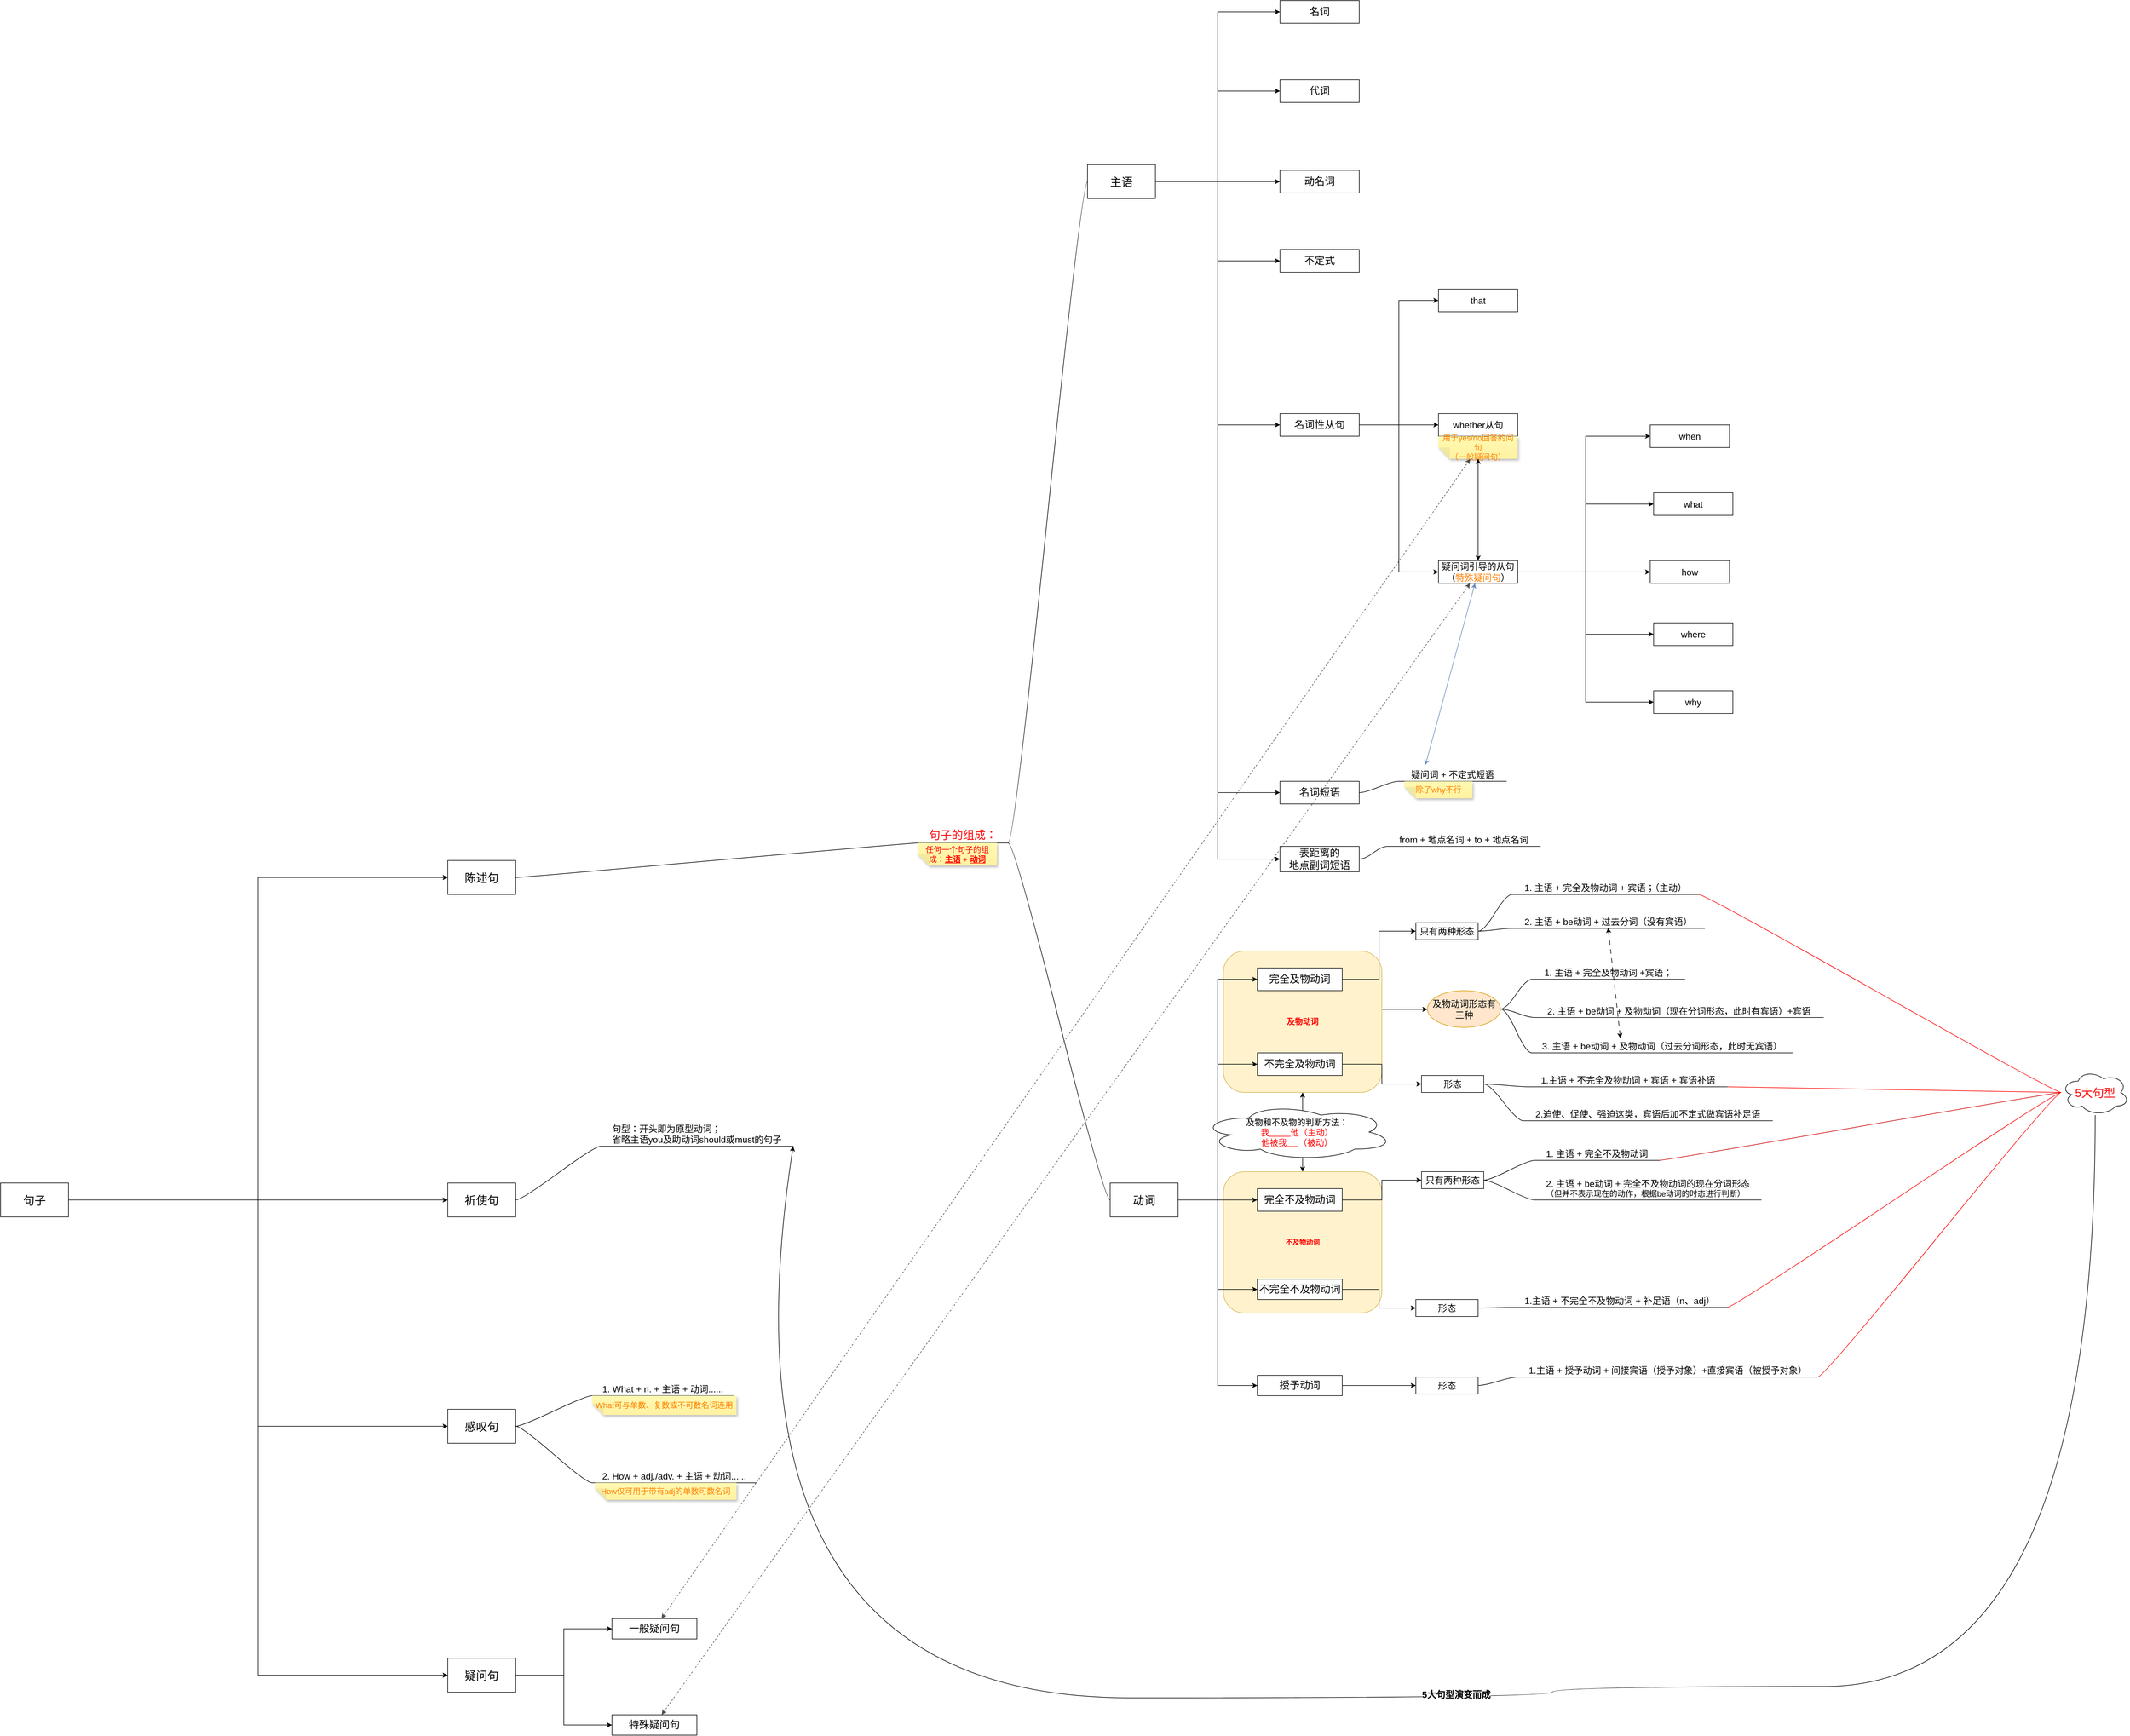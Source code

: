 <mxfile version="27.0.3">
  <diagram name="第 1 页" id="ylpGw2J9aP0mBjrn0IIL">
    <mxGraphModel dx="3164" dy="2090" grid="1" gridSize="10" guides="1" tooltips="1" connect="1" arrows="1" fold="1" page="1" pageScale="1" pageWidth="827" pageHeight="1169" math="0" shadow="0">
      <root>
        <mxCell id="0" />
        <mxCell id="1" parent="0" />
        <mxCell id="xks5mqabacn-yv3iWCF2-67" value="&lt;font style=&quot;color: rgb(255, 0, 0);&quot;&gt;&lt;b&gt;不及物动词&lt;/b&gt;&lt;/font&gt;" style="rounded=1;whiteSpace=wrap;html=1;fillColor=#fff2cc;strokeColor=#d6b656;" parent="1" vertex="1">
          <mxGeometry x="760" y="1710" width="280" height="250" as="geometry" />
        </mxCell>
        <mxCell id="47fSQMICcQCOt3jCdi8I-22" style="edgeStyle=orthogonalEdgeStyle;rounded=0;orthogonalLoop=1;jettySize=auto;html=1;" parent="1" source="xks5mqabacn-yv3iWCF2-66" target="47fSQMICcQCOt3jCdi8I-23" edge="1">
          <mxGeometry relative="1" as="geometry">
            <mxPoint x="1110.0" y="1445" as="targetPoint" />
            <Array as="points">
              <mxPoint x="1070" y="1423" />
              <mxPoint x="1070" y="1423" />
            </Array>
          </mxGeometry>
        </mxCell>
        <mxCell id="xks5mqabacn-yv3iWCF2-66" value="&lt;font style=&quot;font-size: 14px; color: rgb(255, 0, 0);&quot;&gt;&lt;b&gt;及物动词&lt;/b&gt;&lt;/font&gt;" style="rounded=1;whiteSpace=wrap;html=1;fillColor=#fff2cc;strokeColor=#d6b656;" parent="1" vertex="1">
          <mxGeometry x="760" y="1320" width="280" height="250" as="geometry" />
        </mxCell>
        <mxCell id="xks5mqabacn-yv3iWCF2-2" style="edgeStyle=entityRelationEdgeStyle;rounded=0;orthogonalLoop=1;jettySize=auto;html=1;startArrow=none;endArrow=none;segment=10;curved=1;sourcePerimeterSpacing=0;targetPerimeterSpacing=0;" parent="1" source="fDns_Gbma0BwewBtqI1Y-3" target="xks5mqabacn-yv3iWCF2-1" edge="1">
          <mxGeometry relative="1" as="geometry" />
        </mxCell>
        <mxCell id="xks5mqabacn-yv3iWCF2-4" style="edgeStyle=entityRelationEdgeStyle;rounded=0;orthogonalLoop=1;jettySize=auto;html=1;startArrow=none;endArrow=none;segment=10;curved=1;sourcePerimeterSpacing=0;targetPerimeterSpacing=0;" parent="1" source="fDns_Gbma0BwewBtqI1Y-3" target="xks5mqabacn-yv3iWCF2-5" edge="1">
          <mxGeometry relative="1" as="geometry">
            <mxPoint x="500" y="380" as="targetPoint" />
          </mxGeometry>
        </mxCell>
        <mxCell id="xks5mqabacn-yv3iWCF2-14" style="edgeStyle=orthogonalEdgeStyle;rounded=0;orthogonalLoop=1;jettySize=auto;html=1;entryX=0;entryY=0.5;entryDx=0;entryDy=0;" parent="1" source="xks5mqabacn-yv3iWCF2-1" target="xks5mqabacn-yv3iWCF2-7" edge="1">
          <mxGeometry relative="1" as="geometry" />
        </mxCell>
        <mxCell id="xks5mqabacn-yv3iWCF2-16" style="edgeStyle=orthogonalEdgeStyle;rounded=0;orthogonalLoop=1;jettySize=auto;html=1;entryX=0;entryY=0.5;entryDx=0;entryDy=0;" parent="1" source="xks5mqabacn-yv3iWCF2-1" target="xks5mqabacn-yv3iWCF2-10" edge="1">
          <mxGeometry relative="1" as="geometry" />
        </mxCell>
        <mxCell id="xks5mqabacn-yv3iWCF2-17" style="edgeStyle=orthogonalEdgeStyle;rounded=0;orthogonalLoop=1;jettySize=auto;html=1;entryX=0;entryY=0.5;entryDx=0;entryDy=0;" parent="1" source="xks5mqabacn-yv3iWCF2-1" target="xks5mqabacn-yv3iWCF2-12" edge="1">
          <mxGeometry relative="1" as="geometry" />
        </mxCell>
        <mxCell id="xks5mqabacn-yv3iWCF2-18" style="edgeStyle=orthogonalEdgeStyle;rounded=0;orthogonalLoop=1;jettySize=auto;html=1;entryX=0;entryY=0.5;entryDx=0;entryDy=0;" parent="1" source="xks5mqabacn-yv3iWCF2-1" target="xks5mqabacn-yv3iWCF2-13" edge="1">
          <mxGeometry relative="1" as="geometry" />
        </mxCell>
        <mxCell id="xks5mqabacn-yv3iWCF2-21" style="edgeStyle=orthogonalEdgeStyle;rounded=0;orthogonalLoop=1;jettySize=auto;html=1;entryX=0;entryY=0.5;entryDx=0;entryDy=0;" parent="1" source="xks5mqabacn-yv3iWCF2-1" target="xks5mqabacn-yv3iWCF2-19" edge="1">
          <mxGeometry relative="1" as="geometry" />
        </mxCell>
        <mxCell id="xks5mqabacn-yv3iWCF2-24" style="edgeStyle=orthogonalEdgeStyle;rounded=0;orthogonalLoop=1;jettySize=auto;html=1;entryX=0;entryY=0.5;entryDx=0;entryDy=0;" parent="1" source="xks5mqabacn-yv3iWCF2-1" target="xks5mqabacn-yv3iWCF2-22" edge="1">
          <mxGeometry relative="1" as="geometry" />
        </mxCell>
        <mxCell id="xks5mqabacn-yv3iWCF2-38" style="edgeStyle=orthogonalEdgeStyle;rounded=0;orthogonalLoop=1;jettySize=auto;html=1;entryX=0;entryY=0.5;entryDx=0;entryDy=0;" parent="1" source="xks5mqabacn-yv3iWCF2-1" target="xks5mqabacn-yv3iWCF2-11" edge="1">
          <mxGeometry relative="1" as="geometry" />
        </mxCell>
        <mxCell id="xks5mqabacn-yv3iWCF2-1" value="&lt;font style=&quot;font-size: 20px;&quot;&gt;主语&lt;/font&gt;" style="rounded=0;whiteSpace=wrap;html=1;" parent="1" vertex="1">
          <mxGeometry x="520" y="-70" width="120" height="60" as="geometry" />
        </mxCell>
        <mxCell id="xks5mqabacn-yv3iWCF2-59" style="edgeStyle=orthogonalEdgeStyle;rounded=0;orthogonalLoop=1;jettySize=auto;html=1;entryX=0;entryY=0.5;entryDx=0;entryDy=0;" parent="1" source="xks5mqabacn-yv3iWCF2-5" target="xks5mqabacn-yv3iWCF2-55" edge="1">
          <mxGeometry relative="1" as="geometry" />
        </mxCell>
        <mxCell id="xks5mqabacn-yv3iWCF2-60" style="edgeStyle=orthogonalEdgeStyle;rounded=0;orthogonalLoop=1;jettySize=auto;html=1;entryX=0;entryY=0.5;entryDx=0;entryDy=0;" parent="1" source="xks5mqabacn-yv3iWCF2-5" target="xks5mqabacn-yv3iWCF2-56" edge="1">
          <mxGeometry relative="1" as="geometry" />
        </mxCell>
        <mxCell id="xks5mqabacn-yv3iWCF2-62" style="edgeStyle=orthogonalEdgeStyle;rounded=0;orthogonalLoop=1;jettySize=auto;html=1;entryX=0;entryY=0.5;entryDx=0;entryDy=0;" parent="1" source="xks5mqabacn-yv3iWCF2-5" target="xks5mqabacn-yv3iWCF2-57" edge="1">
          <mxGeometry relative="1" as="geometry" />
        </mxCell>
        <mxCell id="xks5mqabacn-yv3iWCF2-64" style="edgeStyle=orthogonalEdgeStyle;rounded=0;orthogonalLoop=1;jettySize=auto;html=1;entryX=0;entryY=0.5;entryDx=0;entryDy=0;" parent="1" source="xks5mqabacn-yv3iWCF2-5" target="xks5mqabacn-yv3iWCF2-63" edge="1">
          <mxGeometry relative="1" as="geometry" />
        </mxCell>
        <mxCell id="xks5mqabacn-yv3iWCF2-65" style="edgeStyle=orthogonalEdgeStyle;rounded=0;orthogonalLoop=1;jettySize=auto;html=1;" parent="1" source="xks5mqabacn-yv3iWCF2-5" target="xks5mqabacn-yv3iWCF2-58" edge="1">
          <mxGeometry relative="1" as="geometry" />
        </mxCell>
        <mxCell id="xks5mqabacn-yv3iWCF2-5" value="&lt;font style=&quot;font-size: 20px;&quot;&gt;动词&lt;/font&gt;" style="rounded=0;whiteSpace=wrap;html=1;" parent="1" vertex="1">
          <mxGeometry x="560" y="1730" width="120" height="60" as="geometry" />
        </mxCell>
        <mxCell id="xks5mqabacn-yv3iWCF2-7" value="&lt;font style=&quot;font-size: 18px;&quot;&gt;名词&lt;/font&gt;" style="rounded=0;whiteSpace=wrap;html=1;" parent="1" vertex="1">
          <mxGeometry x="860" y="-360" width="140" height="40" as="geometry" />
        </mxCell>
        <mxCell id="xks5mqabacn-yv3iWCF2-10" value="&lt;span style=&quot;font-size: 18px;&quot;&gt;动名词&lt;/span&gt;" style="rounded=0;whiteSpace=wrap;html=1;" parent="1" vertex="1">
          <mxGeometry x="860" y="-60" width="140" height="40" as="geometry" />
        </mxCell>
        <mxCell id="xks5mqabacn-yv3iWCF2-11" value="&lt;span style=&quot;font-size: 18px;&quot;&gt;代词&lt;/span&gt;" style="rounded=0;whiteSpace=wrap;html=1;" parent="1" vertex="1">
          <mxGeometry x="860" y="-220" width="140" height="40" as="geometry" />
        </mxCell>
        <mxCell id="xks5mqabacn-yv3iWCF2-12" value="&lt;span style=&quot;font-size: 18px;&quot;&gt;不定式&lt;/span&gt;" style="rounded=0;whiteSpace=wrap;html=1;" parent="1" vertex="1">
          <mxGeometry x="860" y="80" width="140" height="40" as="geometry" />
        </mxCell>
        <mxCell id="xks5mqabacn-yv3iWCF2-32" style="edgeStyle=orthogonalEdgeStyle;rounded=0;orthogonalLoop=1;jettySize=auto;html=1;entryX=0;entryY=0.5;entryDx=0;entryDy=0;" parent="1" source="xks5mqabacn-yv3iWCF2-13" target="xks5mqabacn-yv3iWCF2-31" edge="1">
          <mxGeometry relative="1" as="geometry" />
        </mxCell>
        <mxCell id="xks5mqabacn-yv3iWCF2-34" style="edgeStyle=orthogonalEdgeStyle;rounded=0;orthogonalLoop=1;jettySize=auto;html=1;" parent="1" source="xks5mqabacn-yv3iWCF2-13" target="xks5mqabacn-yv3iWCF2-33" edge="1">
          <mxGeometry relative="1" as="geometry" />
        </mxCell>
        <mxCell id="xks5mqabacn-yv3iWCF2-36" style="edgeStyle=orthogonalEdgeStyle;rounded=0;orthogonalLoop=1;jettySize=auto;html=1;entryX=0;entryY=0.5;entryDx=0;entryDy=0;" parent="1" source="xks5mqabacn-yv3iWCF2-13" target="xks5mqabacn-yv3iWCF2-35" edge="1">
          <mxGeometry relative="1" as="geometry" />
        </mxCell>
        <mxCell id="xks5mqabacn-yv3iWCF2-13" value="&lt;span style=&quot;font-size: 18px;&quot;&gt;名词性从句&lt;/span&gt;" style="rounded=0;whiteSpace=wrap;html=1;" parent="1" vertex="1">
          <mxGeometry x="860" y="370" width="140" height="40" as="geometry" />
        </mxCell>
        <mxCell id="xks5mqabacn-yv3iWCF2-19" value="&lt;span style=&quot;font-size: 18px;&quot;&gt;名词短语&lt;/span&gt;" style="rounded=0;whiteSpace=wrap;html=1;" parent="1" vertex="1">
          <mxGeometry x="860" y="1020" width="140" height="40" as="geometry" />
        </mxCell>
        <mxCell id="xks5mqabacn-yv3iWCF2-22" value="&lt;span style=&quot;font-size: 18px;&quot;&gt;表距离的&lt;/span&gt;&lt;div&gt;&lt;span style=&quot;font-size: 18px;&quot;&gt;地点副词短语&lt;/span&gt;&lt;/div&gt;" style="rounded=0;whiteSpace=wrap;html=1;" parent="1" vertex="1">
          <mxGeometry x="860" y="1135" width="140" height="45" as="geometry" />
        </mxCell>
        <mxCell id="xks5mqabacn-yv3iWCF2-26" value="" style="group" parent="1" vertex="1" connectable="0">
          <mxGeometry x="220" y="1089" width="160" height="80" as="geometry" />
        </mxCell>
        <mxCell id="fDns_Gbma0BwewBtqI1Y-3" value="&lt;div style=&quot;text-align: start;&quot;&gt;&lt;span style=&quot;color: rgb(255, 0, 0); font-size: 20px; text-align: center; text-wrap-mode: nowrap;&quot;&gt;句子的组成：&lt;/span&gt;&lt;/div&gt;" style="whiteSpace=wrap;html=1;shape=partialRectangle;top=0;left=0;bottom=1;right=0;points=[[0,1],[1,1]];fillColor=none;align=center;verticalAlign=bottom;routingCenterY=0.5;snapToPoint=1;recursiveResize=0;autosize=1;treeFolding=1;treeMoving=1;newEdgeStyle={&quot;edgeStyle&quot;:&quot;entityRelationEdgeStyle&quot;,&quot;startArrow&quot;:&quot;none&quot;,&quot;endArrow&quot;:&quot;none&quot;,&quot;segment&quot;:10,&quot;curved&quot;:1,&quot;sourcePerimeterSpacing&quot;:0,&quot;targetPerimeterSpacing&quot;:0};" parent="xks5mqabacn-yv3iWCF2-26" vertex="1">
          <mxGeometry width="160" height="40" as="geometry" />
        </mxCell>
        <mxCell id="xks5mqabacn-yv3iWCF2-6" value="&lt;font style=&quot;font-size: 14px;&quot;&gt;&lt;span style=&quot;color: rgb(255, 0, 0); text-wrap-mode: nowrap;&quot;&gt;任何一个句子的组成：&lt;/span&gt;&lt;b style=&quot;color: rgb(255, 0, 0); text-wrap-mode: nowrap;&quot;&gt;&lt;u&gt;主语&lt;/u&gt;&lt;/b&gt;&lt;span style=&quot;color: rgb(255, 0, 0); text-wrap-mode: nowrap;&quot;&gt;&amp;nbsp;+&amp;nbsp;&lt;/span&gt;&lt;u style=&quot;color: rgb(255, 0, 0); text-wrap-mode: nowrap;&quot;&gt;&lt;b style=&quot;&quot;&gt;动词&lt;/b&gt;&lt;/u&gt;&lt;/font&gt;" style="shape=note;whiteSpace=wrap;html=1;backgroundOutline=1;fontColor=#000000;darkOpacity=0.05;fillColor=#FFF9B2;strokeColor=none;fillStyle=solid;direction=west;gradientDirection=north;gradientColor=#FFF2A1;shadow=1;size=20;pointerEvents=1;" parent="xks5mqabacn-yv3iWCF2-26" vertex="1">
          <mxGeometry y="40" width="140" height="40" as="geometry" />
        </mxCell>
        <mxCell id="xks5mqabacn-yv3iWCF2-28" style="edgeStyle=entityRelationEdgeStyle;rounded=0;orthogonalLoop=1;jettySize=auto;html=1;startArrow=none;endArrow=none;segment=10;curved=1;sourcePerimeterSpacing=0;targetPerimeterSpacing=0;" parent="1" source="xks5mqabacn-yv3iWCF2-27" target="xks5mqabacn-yv3iWCF2-22" edge="1">
          <mxGeometry relative="1" as="geometry" />
        </mxCell>
        <mxCell id="xks5mqabacn-yv3iWCF2-27" value="&lt;div style=&quot;text-align: start;&quot;&gt;&lt;span style=&quot;text-align: center; text-wrap-mode: nowrap;&quot;&gt;&lt;font style=&quot;color: rgb(0, 0, 0); font-size: 16px;&quot;&gt;from + 地点名词 + to + 地点名词&lt;/font&gt;&lt;/span&gt;&lt;/div&gt;" style="whiteSpace=wrap;html=1;shape=partialRectangle;top=0;left=0;bottom=1;right=0;points=[[0,1],[1,1]];fillColor=none;align=center;verticalAlign=bottom;routingCenterY=0.5;snapToPoint=1;recursiveResize=0;autosize=1;treeFolding=1;treeMoving=1;newEdgeStyle={&quot;edgeStyle&quot;:&quot;entityRelationEdgeStyle&quot;,&quot;startArrow&quot;:&quot;none&quot;,&quot;endArrow&quot;:&quot;none&quot;,&quot;segment&quot;:10,&quot;curved&quot;:1,&quot;sourcePerimeterSpacing&quot;:0,&quot;targetPerimeterSpacing&quot;:0};" parent="1" vertex="1">
          <mxGeometry x="1050" y="1105" width="270" height="30" as="geometry" />
        </mxCell>
        <mxCell id="xks5mqabacn-yv3iWCF2-30" style="edgeStyle=entityRelationEdgeStyle;rounded=0;orthogonalLoop=1;jettySize=auto;html=1;startArrow=none;endArrow=none;segment=10;curved=1;sourcePerimeterSpacing=0;targetPerimeterSpacing=0;" parent="1" source="xks5mqabacn-yv3iWCF2-29" target="xks5mqabacn-yv3iWCF2-19" edge="1">
          <mxGeometry relative="1" as="geometry" />
        </mxCell>
        <mxCell id="xks5mqabacn-yv3iWCF2-29" value="&lt;div style=&quot;text-align: center;&quot;&gt;&lt;span style=&quot;font-size: 16px; text-wrap-mode: nowrap;&quot;&gt;疑问词 + 不定式短语&lt;/span&gt;&lt;/div&gt;" style="whiteSpace=wrap;html=1;shape=partialRectangle;top=0;left=0;bottom=1;right=0;points=[[0,1],[1,1]];fillColor=none;align=center;verticalAlign=bottom;routingCenterY=0.5;snapToPoint=1;recursiveResize=0;autosize=1;treeFolding=1;treeMoving=1;newEdgeStyle={&quot;edgeStyle&quot;:&quot;entityRelationEdgeStyle&quot;,&quot;startArrow&quot;:&quot;none&quot;,&quot;endArrow&quot;:&quot;none&quot;,&quot;segment&quot;:10,&quot;curved&quot;:1,&quot;sourcePerimeterSpacing&quot;:0,&quot;targetPerimeterSpacing&quot;:0};" parent="1" vertex="1">
          <mxGeometry x="1070" y="990" width="190" height="30" as="geometry" />
        </mxCell>
        <mxCell id="xks5mqabacn-yv3iWCF2-31" value="&lt;font style=&quot;font-size: 16px;&quot;&gt;that&lt;/font&gt;" style="rounded=0;whiteSpace=wrap;html=1;" parent="1" vertex="1">
          <mxGeometry x="1140" y="150" width="140" height="40" as="geometry" />
        </mxCell>
        <mxCell id="xks5mqabacn-yv3iWCF2-43" style="edgeStyle=orthogonalEdgeStyle;rounded=0;orthogonalLoop=1;jettySize=auto;html=1;" parent="1" source="xks5mqabacn-yv3iWCF2-35" target="xks5mqabacn-yv3iWCF2-42" edge="1">
          <mxGeometry relative="1" as="geometry">
            <Array as="points">
              <mxPoint x="1400" y="650" />
              <mxPoint x="1400" y="410" />
            </Array>
          </mxGeometry>
        </mxCell>
        <mxCell id="xks5mqabacn-yv3iWCF2-45" style="edgeStyle=orthogonalEdgeStyle;rounded=0;orthogonalLoop=1;jettySize=auto;html=1;entryX=0;entryY=0.5;entryDx=0;entryDy=0;" parent="1" source="xks5mqabacn-yv3iWCF2-35" target="xks5mqabacn-yv3iWCF2-44" edge="1">
          <mxGeometry relative="1" as="geometry" />
        </mxCell>
        <mxCell id="xks5mqabacn-yv3iWCF2-50" style="edgeStyle=orthogonalEdgeStyle;rounded=0;orthogonalLoop=1;jettySize=auto;html=1;entryX=0;entryY=0.5;entryDx=0;entryDy=0;" parent="1" source="xks5mqabacn-yv3iWCF2-35" target="xks5mqabacn-yv3iWCF2-46" edge="1">
          <mxGeometry relative="1" as="geometry" />
        </mxCell>
        <mxCell id="xks5mqabacn-yv3iWCF2-52" style="edgeStyle=orthogonalEdgeStyle;rounded=0;orthogonalLoop=1;jettySize=auto;html=1;entryX=0;entryY=0.5;entryDx=0;entryDy=0;" parent="1" source="xks5mqabacn-yv3iWCF2-35" target="xks5mqabacn-yv3iWCF2-47" edge="1">
          <mxGeometry relative="1" as="geometry" />
        </mxCell>
        <mxCell id="xks5mqabacn-yv3iWCF2-53" style="edgeStyle=orthogonalEdgeStyle;rounded=0;orthogonalLoop=1;jettySize=auto;html=1;entryX=0;entryY=0.5;entryDx=0;entryDy=0;" parent="1" source="xks5mqabacn-yv3iWCF2-35" target="xks5mqabacn-yv3iWCF2-48" edge="1">
          <mxGeometry relative="1" as="geometry" />
        </mxCell>
        <mxCell id="xks5mqabacn-yv3iWCF2-35" value="&lt;font style=&quot;font-size: 16px;&quot;&gt;疑问词引导的从句&lt;/font&gt;&lt;div&gt;&lt;font style=&quot;font-size: 16px;&quot;&gt;（&lt;font style=&quot;color: rgb(255, 128, 0);&quot;&gt;特殊疑问句&lt;/font&gt;）&lt;/font&gt;&lt;/div&gt;" style="rounded=0;whiteSpace=wrap;html=1;" parent="1" vertex="1">
          <mxGeometry x="1140" y="630" width="140" height="40" as="geometry" />
        </mxCell>
        <mxCell id="xks5mqabacn-yv3iWCF2-39" value="" style="group" parent="1" vertex="1" connectable="0">
          <mxGeometry x="1140" y="370" width="140" height="80" as="geometry" />
        </mxCell>
        <mxCell id="xks5mqabacn-yv3iWCF2-33" value="&lt;font style=&quot;font-size: 16px;&quot;&gt;whether从句&lt;/font&gt;" style="rounded=0;whiteSpace=wrap;html=1;" parent="xks5mqabacn-yv3iWCF2-39" vertex="1">
          <mxGeometry width="140" height="40" as="geometry" />
        </mxCell>
        <mxCell id="xks5mqabacn-yv3iWCF2-37" value="&lt;font style=&quot;color: rgb(255, 128, 0);&quot;&gt;&lt;span style=&quot;font-size: 14px; text-wrap-mode: nowrap;&quot;&gt;用于yes/no回答的问句&lt;/span&gt;&lt;/font&gt;&lt;div&gt;&lt;font style=&quot;color: rgb(255, 128, 0);&quot;&gt;&lt;span style=&quot;font-size: 14px; text-wrap-mode: nowrap;&quot;&gt;（一般疑问句）&lt;/span&gt;&lt;/font&gt;&lt;/div&gt;" style="shape=note;whiteSpace=wrap;html=1;backgroundOutline=1;fontColor=#000000;darkOpacity=0.05;fillColor=#FFF9B2;strokeColor=none;fillStyle=solid;direction=west;gradientDirection=north;gradientColor=#FFF2A1;shadow=1;size=20;pointerEvents=1;" parent="xks5mqabacn-yv3iWCF2-39" vertex="1">
          <mxGeometry y="40" width="140" height="40" as="geometry" />
        </mxCell>
        <mxCell id="xks5mqabacn-yv3iWCF2-40" value="" style="endArrow=classic;startArrow=classic;html=1;rounded=0;" parent="1" source="xks5mqabacn-yv3iWCF2-35" target="xks5mqabacn-yv3iWCF2-37" edge="1">
          <mxGeometry width="50" height="50" relative="1" as="geometry">
            <mxPoint x="1300" y="360" as="sourcePoint" />
            <mxPoint x="1350" y="310" as="targetPoint" />
          </mxGeometry>
        </mxCell>
        <mxCell id="xks5mqabacn-yv3iWCF2-42" value="&lt;font style=&quot;font-size: 16px;&quot;&gt;when&lt;/font&gt;" style="rounded=0;whiteSpace=wrap;html=1;" parent="1" vertex="1">
          <mxGeometry x="1514" y="390" width="140" height="40" as="geometry" />
        </mxCell>
        <mxCell id="xks5mqabacn-yv3iWCF2-44" value="&lt;font style=&quot;font-size: 16px;&quot;&gt;what&lt;/font&gt;" style="rounded=0;whiteSpace=wrap;html=1;" parent="1" vertex="1">
          <mxGeometry x="1520" y="510" width="140" height="40" as="geometry" />
        </mxCell>
        <mxCell id="xks5mqabacn-yv3iWCF2-46" value="&lt;font style=&quot;font-size: 16px;&quot;&gt;how&lt;/font&gt;" style="rounded=0;whiteSpace=wrap;html=1;" parent="1" vertex="1">
          <mxGeometry x="1514" y="630" width="140" height="40" as="geometry" />
        </mxCell>
        <mxCell id="xks5mqabacn-yv3iWCF2-47" value="&lt;font style=&quot;font-size: 16px;&quot;&gt;where&lt;/font&gt;" style="rounded=0;whiteSpace=wrap;html=1;" parent="1" vertex="1">
          <mxGeometry x="1520" y="740" width="140" height="40" as="geometry" />
        </mxCell>
        <mxCell id="xks5mqabacn-yv3iWCF2-48" value="&lt;font style=&quot;font-size: 16px;&quot;&gt;why&lt;/font&gt;" style="rounded=0;whiteSpace=wrap;html=1;" parent="1" vertex="1">
          <mxGeometry x="1520" y="860" width="140" height="40" as="geometry" />
        </mxCell>
        <mxCell id="xks5mqabacn-yv3iWCF2-49" value="" style="endArrow=classic;startArrow=classic;html=1;rounded=0;exitX=0.247;exitY=0.033;exitDx=0;exitDy=0;exitPerimeter=0;fillColor=#dae8fc;strokeColor=#6c8ebf;" parent="1" source="xks5mqabacn-yv3iWCF2-29" target="xks5mqabacn-yv3iWCF2-35" edge="1">
          <mxGeometry width="50" height="50" relative="1" as="geometry">
            <mxPoint x="1209.5" y="630" as="sourcePoint" />
            <mxPoint x="1209.5" y="560" as="targetPoint" />
          </mxGeometry>
        </mxCell>
        <mxCell id="xks5mqabacn-yv3iWCF2-54" value="&lt;font color=&quot;#ff8000&quot;&gt;&lt;span style=&quot;font-size: 14px; text-wrap-mode: nowrap;&quot;&gt;除了why不行&lt;/span&gt;&lt;/font&gt;" style="shape=note;whiteSpace=wrap;html=1;backgroundOutline=1;fontColor=#000000;darkOpacity=0.05;fillColor=#FFF9B2;strokeColor=none;fillStyle=solid;direction=west;gradientDirection=north;gradientColor=#FFF2A1;shadow=1;size=20;pointerEvents=1;" parent="1" vertex="1">
          <mxGeometry x="1080" y="1020" width="120" height="30" as="geometry" />
        </mxCell>
        <mxCell id="47fSQMICcQCOt3jCdi8I-2" style="edgeStyle=orthogonalEdgeStyle;rounded=0;orthogonalLoop=1;jettySize=auto;html=1;entryX=0;entryY=0.5;entryDx=0;entryDy=0;" parent="1" source="xks5mqabacn-yv3iWCF2-55" target="47fSQMICcQCOt3jCdi8I-1" edge="1">
          <mxGeometry relative="1" as="geometry" />
        </mxCell>
        <mxCell id="xks5mqabacn-yv3iWCF2-55" value="&lt;span style=&quot;font-size: 18px;&quot;&gt;完全及物动词&lt;/span&gt;" style="rounded=0;whiteSpace=wrap;html=1;" parent="1" vertex="1">
          <mxGeometry x="820" y="1350" width="150" height="40" as="geometry" />
        </mxCell>
        <mxCell id="47fSQMICcQCOt3jCdi8I-18" style="edgeStyle=orthogonalEdgeStyle;rounded=0;orthogonalLoop=1;jettySize=auto;html=1;" parent="1" source="xks5mqabacn-yv3iWCF2-56" target="47fSQMICcQCOt3jCdi8I-17" edge="1">
          <mxGeometry relative="1" as="geometry" />
        </mxCell>
        <mxCell id="xks5mqabacn-yv3iWCF2-56" value="&lt;span style=&quot;font-size: 18px;&quot;&gt;不完全及物动词&lt;/span&gt;" style="rounded=0;whiteSpace=wrap;html=1;" parent="1" vertex="1">
          <mxGeometry x="820" y="1500" width="150" height="40" as="geometry" />
        </mxCell>
        <mxCell id="47fSQMICcQCOt3jCdi8I-14" style="edgeStyle=orthogonalEdgeStyle;rounded=0;orthogonalLoop=1;jettySize=auto;html=1;" parent="1" source="xks5mqabacn-yv3iWCF2-57" target="47fSQMICcQCOt3jCdi8I-13" edge="1">
          <mxGeometry relative="1" as="geometry" />
        </mxCell>
        <mxCell id="xks5mqabacn-yv3iWCF2-57" value="&lt;span style=&quot;font-size: 18px;&quot;&gt;不完全不及物动词&lt;/span&gt;" style="rounded=0;whiteSpace=wrap;html=1;" parent="1" vertex="1">
          <mxGeometry x="820" y="1900" width="150" height="36" as="geometry" />
        </mxCell>
        <mxCell id="47fSQMICcQCOt3jCdi8I-8" style="edgeStyle=orthogonalEdgeStyle;rounded=0;orthogonalLoop=1;jettySize=auto;html=1;" parent="1" source="xks5mqabacn-yv3iWCF2-58" target="47fSQMICcQCOt3jCdi8I-7" edge="1">
          <mxGeometry relative="1" as="geometry" />
        </mxCell>
        <mxCell id="xks5mqabacn-yv3iWCF2-58" value="&lt;span style=&quot;font-size: 18px;&quot;&gt;完全不及物动词&lt;/span&gt;" style="rounded=0;whiteSpace=wrap;html=1;" parent="1" vertex="1">
          <mxGeometry x="820" y="1740" width="150" height="40" as="geometry" />
        </mxCell>
        <mxCell id="O5A7A-AOEylwxFEJuMpZ-22" style="edgeStyle=orthogonalEdgeStyle;rounded=0;orthogonalLoop=1;jettySize=auto;html=1;" edge="1" parent="1" source="xks5mqabacn-yv3iWCF2-63" target="O5A7A-AOEylwxFEJuMpZ-19">
          <mxGeometry relative="1" as="geometry" />
        </mxCell>
        <mxCell id="xks5mqabacn-yv3iWCF2-63" value="&lt;span style=&quot;font-size: 18px;&quot;&gt;授予动词&lt;/span&gt;" style="rounded=0;whiteSpace=wrap;html=1;" parent="1" vertex="1">
          <mxGeometry x="820" y="2070" width="150" height="36" as="geometry" />
        </mxCell>
        <mxCell id="xks5mqabacn-yv3iWCF2-68" value="" style="endArrow=classic;startArrow=classic;html=1;rounded=0;" parent="1" source="xks5mqabacn-yv3iWCF2-67" target="xks5mqabacn-yv3iWCF2-66" edge="1">
          <mxGeometry width="50" height="50" relative="1" as="geometry">
            <mxPoint x="850" y="1670" as="sourcePoint" />
            <mxPoint x="900" y="1620" as="targetPoint" />
          </mxGeometry>
        </mxCell>
        <mxCell id="xks5mqabacn-yv3iWCF2-70" value="&lt;font style=&quot;font-size: 15px;&quot;&gt;及物和不及物的判断方法：&lt;/font&gt;&lt;div&gt;&lt;font style=&quot;color: rgb(255, 0, 0); font-size: 15px;&quot;&gt;&lt;font style=&quot;&quot;&gt;我&lt;u style=&quot;&quot;&gt;&amp;nbsp; &amp;nbsp; &amp;nbsp; &amp;nbsp; &amp;nbsp;&lt;/u&gt;他（&lt;/font&gt;&lt;span style=&quot;background-color: transparent;&quot;&gt;主动&lt;/span&gt;&lt;span style=&quot;background-color: transparent;&quot;&gt;）&lt;/span&gt;&lt;/font&gt;&lt;/div&gt;&lt;div&gt;&lt;font style=&quot;color: rgb(255, 0, 0); font-size: 15px;&quot;&gt;&lt;font style=&quot;&quot;&gt;他被我&lt;u&gt;&amp;nbsp; &amp;nbsp; &amp;nbsp;&lt;/u&gt;（&lt;/font&gt;&lt;span style=&quot;background-color: transparent;&quot;&gt;被动&lt;/span&gt;&lt;span style=&quot;background-color: transparent;&quot;&gt;）&lt;/span&gt;&lt;/font&gt;&lt;span style=&quot;font-size: 14px; background-color: transparent; color: light-dark(rgb(0, 0, 0), rgb(255, 255, 255));&quot;&gt;&lt;/span&gt;&lt;/div&gt;" style="ellipse;shape=cloud;whiteSpace=wrap;html=1;" parent="1" vertex="1">
          <mxGeometry x="720" y="1590" width="340" height="100" as="geometry" />
        </mxCell>
        <mxCell id="47fSQMICcQCOt3jCdi8I-1" value="&lt;span style=&quot;font-size: 16px;&quot;&gt;只有两种形态&lt;/span&gt;" style="rounded=0;whiteSpace=wrap;html=1;" parent="1" vertex="1">
          <mxGeometry x="1100" y="1270" width="110" height="30" as="geometry" />
        </mxCell>
        <mxCell id="47fSQMICcQCOt3jCdi8I-4" style="edgeStyle=entityRelationEdgeStyle;rounded=0;orthogonalLoop=1;jettySize=auto;html=1;startArrow=none;endArrow=none;segment=10;curved=1;sourcePerimeterSpacing=0;targetPerimeterSpacing=0;" parent="1" source="47fSQMICcQCOt3jCdi8I-3" target="47fSQMICcQCOt3jCdi8I-1" edge="1">
          <mxGeometry relative="1" as="geometry" />
        </mxCell>
        <mxCell id="O5A7A-AOEylwxFEJuMpZ-17" style="edgeStyle=entityRelationEdgeStyle;rounded=0;orthogonalLoop=1;jettySize=auto;html=1;startArrow=none;endArrow=none;segment=10;curved=1;sourcePerimeterSpacing=0;targetPerimeterSpacing=0;strokeColor=#FF0000;" edge="1" parent="1" source="47fSQMICcQCOt3jCdi8I-3" target="O5A7A-AOEylwxFEJuMpZ-9">
          <mxGeometry relative="1" as="geometry" />
        </mxCell>
        <mxCell id="47fSQMICcQCOt3jCdi8I-3" value="&lt;div style=&quot;text-align: start;&quot;&gt;&lt;font style=&quot;font-size: 16px;&quot;&gt;1. 主语 + 完全及物动词 + 宾语；（主动）&lt;/font&gt;&lt;/div&gt;" style="whiteSpace=wrap;html=1;shape=partialRectangle;top=0;left=0;bottom=1;right=0;points=[[0,1],[1,1]];fillColor=none;align=center;verticalAlign=bottom;routingCenterY=0.5;snapToPoint=1;recursiveResize=0;autosize=1;treeFolding=1;treeMoving=1;newEdgeStyle={&quot;edgeStyle&quot;:&quot;entityRelationEdgeStyle&quot;,&quot;startArrow&quot;:&quot;none&quot;,&quot;endArrow&quot;:&quot;none&quot;,&quot;segment&quot;:10,&quot;curved&quot;:1,&quot;sourcePerimeterSpacing&quot;:0,&quot;targetPerimeterSpacing&quot;:0};" parent="1" vertex="1">
          <mxGeometry x="1270" y="1190" width="330" height="30" as="geometry" />
        </mxCell>
        <mxCell id="47fSQMICcQCOt3jCdi8I-6" style="edgeStyle=entityRelationEdgeStyle;rounded=0;orthogonalLoop=1;jettySize=auto;html=1;startArrow=none;endArrow=none;segment=10;curved=1;sourcePerimeterSpacing=0;targetPerimeterSpacing=0;" parent="1" source="47fSQMICcQCOt3jCdi8I-5" target="47fSQMICcQCOt3jCdi8I-1" edge="1">
          <mxGeometry relative="1" as="geometry" />
        </mxCell>
        <mxCell id="47fSQMICcQCOt3jCdi8I-5" value="&lt;div style=&quot;text-align: start;&quot;&gt;&lt;font style=&quot;font-size: 16px;&quot;&gt;2. 主语 + be动词 + 过去分词&lt;/font&gt;&lt;span style=&quot;font-size: 16px; background-color: transparent; color: light-dark(rgb(0, 0, 0), rgb(255, 255, 255));&quot;&gt;（没有宾语）&lt;/span&gt;&lt;/div&gt;" style="whiteSpace=wrap;html=1;shape=partialRectangle;top=0;left=0;bottom=1;right=0;points=[[0,1],[1,1]];fillColor=none;align=center;verticalAlign=bottom;routingCenterY=0.5;snapToPoint=1;recursiveResize=0;autosize=1;treeFolding=1;treeMoving=1;newEdgeStyle={&quot;edgeStyle&quot;:&quot;entityRelationEdgeStyle&quot;,&quot;startArrow&quot;:&quot;none&quot;,&quot;endArrow&quot;:&quot;none&quot;,&quot;segment&quot;:10,&quot;curved&quot;:1,&quot;sourcePerimeterSpacing&quot;:0,&quot;targetPerimeterSpacing&quot;:0};" parent="1" vertex="1">
          <mxGeometry x="1270" y="1250" width="340" height="30" as="geometry" />
        </mxCell>
        <mxCell id="47fSQMICcQCOt3jCdi8I-7" value="&lt;span style=&quot;font-size: 16px;&quot;&gt;只有两种形态&lt;/span&gt;" style="rounded=0;whiteSpace=wrap;html=1;" parent="1" vertex="1">
          <mxGeometry x="1110" y="1710" width="110" height="30" as="geometry" />
        </mxCell>
        <mxCell id="47fSQMICcQCOt3jCdi8I-10" style="edgeStyle=entityRelationEdgeStyle;rounded=0;orthogonalLoop=1;jettySize=auto;html=1;startArrow=none;endArrow=none;segment=10;curved=1;sourcePerimeterSpacing=0;targetPerimeterSpacing=0;" parent="1" source="47fSQMICcQCOt3jCdi8I-9" target="47fSQMICcQCOt3jCdi8I-7" edge="1">
          <mxGeometry relative="1" as="geometry" />
        </mxCell>
        <mxCell id="O5A7A-AOEylwxFEJuMpZ-11" style="edgeStyle=entityRelationEdgeStyle;rounded=0;orthogonalLoop=1;jettySize=auto;html=1;startArrow=none;endArrow=none;segment=10;curved=1;sourcePerimeterSpacing=0;targetPerimeterSpacing=0;strokeColor=#CC0000;" edge="1" parent="1" source="47fSQMICcQCOt3jCdi8I-9" target="O5A7A-AOEylwxFEJuMpZ-9">
          <mxGeometry relative="1" as="geometry" />
        </mxCell>
        <mxCell id="47fSQMICcQCOt3jCdi8I-9" value="&lt;div style=&quot;text-align: start;&quot;&gt;&lt;font style=&quot;font-size: 16px;&quot;&gt;1. 主语 + 完全不及物动词&lt;/font&gt;&lt;/div&gt;" style="whiteSpace=wrap;html=1;shape=partialRectangle;top=0;left=0;bottom=1;right=0;points=[[0,1],[1,1]];fillColor=none;align=center;verticalAlign=bottom;routingCenterY=0.5;snapToPoint=1;recursiveResize=0;autosize=1;treeFolding=1;treeMoving=1;newEdgeStyle={&quot;edgeStyle&quot;:&quot;entityRelationEdgeStyle&quot;,&quot;startArrow&quot;:&quot;none&quot;,&quot;endArrow&quot;:&quot;none&quot;,&quot;segment&quot;:10,&quot;curved&quot;:1,&quot;sourcePerimeterSpacing&quot;:0,&quot;targetPerimeterSpacing&quot;:0};" parent="1" vertex="1">
          <mxGeometry x="1310" y="1660" width="220" height="30" as="geometry" />
        </mxCell>
        <mxCell id="47fSQMICcQCOt3jCdi8I-12" style="edgeStyle=entityRelationEdgeStyle;rounded=0;orthogonalLoop=1;jettySize=auto;html=1;startArrow=none;endArrow=none;segment=10;curved=1;sourcePerimeterSpacing=0;targetPerimeterSpacing=0;" parent="1" source="47fSQMICcQCOt3jCdi8I-11" target="47fSQMICcQCOt3jCdi8I-7" edge="1">
          <mxGeometry relative="1" as="geometry" />
        </mxCell>
        <mxCell id="47fSQMICcQCOt3jCdi8I-11" value="&lt;div style=&quot;text-align: start;&quot;&gt;&lt;font style=&quot;font-size: 16px;&quot;&gt;2. 主语 + be动词 + 完全不及物动词的现在分词形态&lt;/font&gt;&lt;/div&gt;&lt;div style=&quot;text-align: start;&quot;&gt;&lt;font style=&quot;font-size: 14px; color: light-dark(rgb(0, 0, 0), rgb(255, 128, 0));&quot;&gt;（但并不表示现在的动作，根据be动词的时态进行判断）&lt;/font&gt;&lt;/div&gt;" style="whiteSpace=wrap;html=1;shape=partialRectangle;top=0;left=0;bottom=1;right=0;points=[[0,1],[1,1]];fillColor=none;align=center;verticalAlign=bottom;routingCenterY=0.5;snapToPoint=1;recursiveResize=0;autosize=1;treeFolding=1;treeMoving=1;newEdgeStyle={&quot;edgeStyle&quot;:&quot;entityRelationEdgeStyle&quot;,&quot;startArrow&quot;:&quot;none&quot;,&quot;endArrow&quot;:&quot;none&quot;,&quot;segment&quot;:10,&quot;curved&quot;:1,&quot;sourcePerimeterSpacing&quot;:0,&quot;targetPerimeterSpacing&quot;:0};" parent="1" vertex="1">
          <mxGeometry x="1310" y="1710" width="400" height="50" as="geometry" />
        </mxCell>
        <mxCell id="47fSQMICcQCOt3jCdi8I-13" value="&lt;span style=&quot;font-size: 16px;&quot;&gt;形态&lt;/span&gt;" style="rounded=0;whiteSpace=wrap;html=1;" parent="1" vertex="1">
          <mxGeometry x="1100" y="1936" width="110" height="30" as="geometry" />
        </mxCell>
        <mxCell id="47fSQMICcQCOt3jCdi8I-16" style="edgeStyle=entityRelationEdgeStyle;rounded=0;orthogonalLoop=1;jettySize=auto;html=1;startArrow=none;endArrow=none;segment=10;curved=1;sourcePerimeterSpacing=0;targetPerimeterSpacing=0;" parent="1" source="47fSQMICcQCOt3jCdi8I-15" target="47fSQMICcQCOt3jCdi8I-13" edge="1">
          <mxGeometry relative="1" as="geometry" />
        </mxCell>
        <mxCell id="O5A7A-AOEylwxFEJuMpZ-12" style="edgeStyle=entityRelationEdgeStyle;rounded=0;orthogonalLoop=1;jettySize=auto;html=1;startArrow=none;endArrow=none;segment=10;curved=1;sourcePerimeterSpacing=0;targetPerimeterSpacing=0;strokeColor=#FF0000;" edge="1" parent="1" source="47fSQMICcQCOt3jCdi8I-15" target="O5A7A-AOEylwxFEJuMpZ-9">
          <mxGeometry relative="1" as="geometry" />
        </mxCell>
        <mxCell id="47fSQMICcQCOt3jCdi8I-15" value="&lt;div style=&quot;text-align: start;&quot;&gt;&lt;font style=&quot;font-size: 16px;&quot;&gt;1.主语 + 不完全不及物动词 + 补足语（n、adj）&lt;/font&gt;&lt;/div&gt;" style="whiteSpace=wrap;html=1;shape=partialRectangle;top=0;left=0;bottom=1;right=0;points=[[0,1],[1,1]];fillColor=none;align=center;verticalAlign=bottom;routingCenterY=0.5;snapToPoint=1;recursiveResize=0;autosize=1;treeFolding=1;treeMoving=1;newEdgeStyle={&quot;edgeStyle&quot;:&quot;entityRelationEdgeStyle&quot;,&quot;startArrow&quot;:&quot;none&quot;,&quot;endArrow&quot;:&quot;none&quot;,&quot;segment&quot;:10,&quot;curved&quot;:1,&quot;sourcePerimeterSpacing&quot;:0,&quot;targetPerimeterSpacing&quot;:0};" parent="1" vertex="1">
          <mxGeometry x="1270" y="1920" width="380" height="30" as="geometry" />
        </mxCell>
        <mxCell id="47fSQMICcQCOt3jCdi8I-17" value="&lt;span style=&quot;font-size: 16px;&quot;&gt;形态&lt;/span&gt;" style="rounded=0;whiteSpace=wrap;html=1;" parent="1" vertex="1">
          <mxGeometry x="1110" y="1540" width="110" height="30" as="geometry" />
        </mxCell>
        <mxCell id="47fSQMICcQCOt3jCdi8I-20" style="edgeStyle=entityRelationEdgeStyle;rounded=0;orthogonalLoop=1;jettySize=auto;html=1;startArrow=none;endArrow=none;segment=10;curved=1;sourcePerimeterSpacing=0;targetPerimeterSpacing=0;" parent="1" source="47fSQMICcQCOt3jCdi8I-19" target="47fSQMICcQCOt3jCdi8I-17" edge="1">
          <mxGeometry relative="1" as="geometry" />
        </mxCell>
        <mxCell id="47fSQMICcQCOt3jCdi8I-19" value="&lt;div style=&quot;text-align: start;&quot;&gt;&lt;font style=&quot;font-size: 16px;&quot;&gt;2.迫使、促使、强迫这类，宾语后加&lt;font style=&quot;color: light-dark(rgb(0, 0, 0), rgb(255, 128, 0));&quot;&gt;不定式&lt;/font&gt;做宾语补足语&lt;/font&gt;&lt;/div&gt;" style="whiteSpace=wrap;html=1;shape=partialRectangle;top=0;left=0;bottom=1;right=0;points=[[0,1],[1,1]];fillColor=none;align=center;verticalAlign=bottom;routingCenterY=0.5;snapToPoint=1;recursiveResize=0;autosize=1;treeFolding=1;treeMoving=1;newEdgeStyle={&quot;edgeStyle&quot;:&quot;entityRelationEdgeStyle&quot;,&quot;startArrow&quot;:&quot;none&quot;,&quot;endArrow&quot;:&quot;none&quot;,&quot;segment&quot;:10,&quot;curved&quot;:1,&quot;sourcePerimeterSpacing&quot;:0,&quot;targetPerimeterSpacing&quot;:0};" parent="1" vertex="1">
          <mxGeometry x="1290" y="1590" width="440" height="30" as="geometry" />
        </mxCell>
        <mxCell id="47fSQMICcQCOt3jCdi8I-23" value="&lt;span style=&quot;font-size: 16px;&quot;&gt;及物动词形态有三种&lt;/span&gt;" style="ellipse;whiteSpace=wrap;html=1;fillColor=#ffe6cc;strokeColor=#d79b00;" parent="1" vertex="1">
          <mxGeometry x="1120.5" y="1390" width="129" height="65" as="geometry" />
        </mxCell>
        <mxCell id="47fSQMICcQCOt3jCdi8I-25" style="edgeStyle=entityRelationEdgeStyle;rounded=0;orthogonalLoop=1;jettySize=auto;html=1;startArrow=none;endArrow=none;segment=10;curved=1;sourcePerimeterSpacing=0;targetPerimeterSpacing=0;" parent="1" source="47fSQMICcQCOt3jCdi8I-24" target="47fSQMICcQCOt3jCdi8I-23" edge="1">
          <mxGeometry relative="1" as="geometry" />
        </mxCell>
        <mxCell id="47fSQMICcQCOt3jCdi8I-24" value="&lt;div style=&quot;text-align: start;&quot;&gt;&lt;font style=&quot;font-size: 16px;&quot;&gt;1. 主语 + 完全及物动词 +宾语；&#x9;&lt;/font&gt;&lt;/div&gt;" style="whiteSpace=wrap;html=1;shape=partialRectangle;top=0;left=0;bottom=1;right=0;points=[[0,1],[1,1]];fillColor=none;align=center;verticalAlign=bottom;routingCenterY=0.5;snapToPoint=1;recursiveResize=0;autosize=1;treeFolding=1;treeMoving=1;newEdgeStyle={&quot;edgeStyle&quot;:&quot;entityRelationEdgeStyle&quot;,&quot;startArrow&quot;:&quot;none&quot;,&quot;endArrow&quot;:&quot;none&quot;,&quot;segment&quot;:10,&quot;curved&quot;:1,&quot;sourcePerimeterSpacing&quot;:0,&quot;targetPerimeterSpacing&quot;:0};" parent="1" vertex="1">
          <mxGeometry x="1305" y="1340" width="270" height="30" as="geometry" />
        </mxCell>
        <mxCell id="47fSQMICcQCOt3jCdi8I-27" style="edgeStyle=entityRelationEdgeStyle;rounded=0;orthogonalLoop=1;jettySize=auto;html=1;startArrow=none;endArrow=none;segment=10;curved=1;sourcePerimeterSpacing=0;targetPerimeterSpacing=0;" parent="1" source="47fSQMICcQCOt3jCdi8I-26" target="47fSQMICcQCOt3jCdi8I-23" edge="1">
          <mxGeometry relative="1" as="geometry" />
        </mxCell>
        <mxCell id="47fSQMICcQCOt3jCdi8I-26" value="&lt;div style=&quot;text-align: start;&quot;&gt;&lt;font style=&quot;font-size: 16px;&quot;&gt;2. 主语 + be动词 + 及物动词（现在分词形态，此时有宾语）+宾语&lt;/font&gt;&lt;/div&gt;" style="whiteSpace=wrap;html=1;shape=partialRectangle;top=0;left=0;bottom=1;right=0;points=[[0,1],[1,1]];fillColor=none;align=center;verticalAlign=bottom;routingCenterY=0.5;snapToPoint=1;recursiveResize=0;autosize=1;treeFolding=1;treeMoving=1;newEdgeStyle={&quot;edgeStyle&quot;:&quot;entityRelationEdgeStyle&quot;,&quot;startArrow&quot;:&quot;none&quot;,&quot;endArrow&quot;:&quot;none&quot;,&quot;segment&quot;:10,&quot;curved&quot;:1,&quot;sourcePerimeterSpacing&quot;:0,&quot;targetPerimeterSpacing&quot;:0};" parent="1" vertex="1">
          <mxGeometry x="1310" y="1407.5" width="510" height="30" as="geometry" />
        </mxCell>
        <mxCell id="47fSQMICcQCOt3jCdi8I-29" style="edgeStyle=entityRelationEdgeStyle;rounded=0;orthogonalLoop=1;jettySize=auto;html=1;startArrow=none;endArrow=none;segment=10;curved=1;sourcePerimeterSpacing=0;targetPerimeterSpacing=0;" parent="1" source="47fSQMICcQCOt3jCdi8I-28" target="47fSQMICcQCOt3jCdi8I-23" edge="1">
          <mxGeometry relative="1" as="geometry" />
        </mxCell>
        <mxCell id="47fSQMICcQCOt3jCdi8I-28" value="&lt;div style=&quot;text-align: start;&quot;&gt;&lt;font style=&quot;font-size: 16px;&quot;&gt;3. 主语 + be动词 + 及物动词（过去分词形态，此时无宾语）&lt;/font&gt;&lt;/div&gt;" style="whiteSpace=wrap;html=1;shape=partialRectangle;top=0;left=0;bottom=1;right=0;points=[[0,1],[1,1]];fillColor=none;align=center;verticalAlign=bottom;routingCenterY=0.5;snapToPoint=1;recursiveResize=0;autosize=1;treeFolding=1;treeMoving=1;newEdgeStyle={&quot;edgeStyle&quot;:&quot;entityRelationEdgeStyle&quot;,&quot;startArrow&quot;:&quot;none&quot;,&quot;endArrow&quot;:&quot;none&quot;,&quot;segment&quot;:10,&quot;curved&quot;:1,&quot;sourcePerimeterSpacing&quot;:0,&quot;targetPerimeterSpacing&quot;:0};" parent="1" vertex="1">
          <mxGeometry x="1305" y="1470" width="460" height="30" as="geometry" />
        </mxCell>
        <mxCell id="O5A7A-AOEylwxFEJuMpZ-3" style="edgeStyle=orthogonalEdgeStyle;rounded=0;orthogonalLoop=1;jettySize=auto;html=1;entryX=0;entryY=0.5;entryDx=0;entryDy=0;" edge="1" parent="1" source="O5A7A-AOEylwxFEJuMpZ-1" target="O5A7A-AOEylwxFEJuMpZ-2">
          <mxGeometry relative="1" as="geometry" />
        </mxCell>
        <mxCell id="O5A7A-AOEylwxFEJuMpZ-7" style="edgeStyle=orthogonalEdgeStyle;rounded=0;orthogonalLoop=1;jettySize=auto;html=1;" edge="1" parent="1" source="O5A7A-AOEylwxFEJuMpZ-1" target="O5A7A-AOEylwxFEJuMpZ-6">
          <mxGeometry relative="1" as="geometry" />
        </mxCell>
        <mxCell id="O5A7A-AOEylwxFEJuMpZ-31" style="edgeStyle=orthogonalEdgeStyle;rounded=0;orthogonalLoop=1;jettySize=auto;html=1;entryX=0;entryY=0.5;entryDx=0;entryDy=0;" edge="1" parent="1" source="O5A7A-AOEylwxFEJuMpZ-1" target="O5A7A-AOEylwxFEJuMpZ-8">
          <mxGeometry relative="1" as="geometry" />
        </mxCell>
        <mxCell id="O5A7A-AOEylwxFEJuMpZ-39" style="edgeStyle=orthogonalEdgeStyle;rounded=0;orthogonalLoop=1;jettySize=auto;html=1;entryX=0;entryY=0.5;entryDx=0;entryDy=0;" edge="1" parent="1" source="O5A7A-AOEylwxFEJuMpZ-1" target="O5A7A-AOEylwxFEJuMpZ-38">
          <mxGeometry relative="1" as="geometry" />
        </mxCell>
        <mxCell id="O5A7A-AOEylwxFEJuMpZ-1" value="&lt;font style=&quot;font-size: 20px;&quot;&gt;句子&lt;/font&gt;" style="rounded=0;whiteSpace=wrap;html=1;" vertex="1" parent="1">
          <mxGeometry x="-1400" y="1730" width="120" height="60" as="geometry" />
        </mxCell>
        <mxCell id="O5A7A-AOEylwxFEJuMpZ-2" value="&lt;font style=&quot;font-size: 20px;&quot;&gt;陈述句&lt;/font&gt;" style="rounded=0;whiteSpace=wrap;html=1;" vertex="1" parent="1">
          <mxGeometry x="-610" y="1160" width="120" height="60" as="geometry" />
        </mxCell>
        <mxCell id="O5A7A-AOEylwxFEJuMpZ-5" style="edgeStyle=entityRelationEdgeStyle;rounded=0;orthogonalLoop=1;jettySize=auto;html=1;startArrow=none;endArrow=none;segment=10;curved=1;sourcePerimeterSpacing=0;targetPerimeterSpacing=0;" edge="1" parent="1" source="fDns_Gbma0BwewBtqI1Y-3" target="O5A7A-AOEylwxFEJuMpZ-2">
          <mxGeometry relative="1" as="geometry" />
        </mxCell>
        <mxCell id="O5A7A-AOEylwxFEJuMpZ-6" value="&lt;font style=&quot;font-size: 20px;&quot;&gt;祈使句&lt;/font&gt;" style="rounded=0;whiteSpace=wrap;html=1;" vertex="1" parent="1">
          <mxGeometry x="-610" y="1730" width="120" height="60" as="geometry" />
        </mxCell>
        <mxCell id="O5A7A-AOEylwxFEJuMpZ-8" value="&lt;font style=&quot;font-size: 20px;&quot;&gt;感叹句&lt;/font&gt;" style="rounded=0;whiteSpace=wrap;html=1;" vertex="1" parent="1">
          <mxGeometry x="-610" y="2130" width="120" height="60" as="geometry" />
        </mxCell>
        <mxCell id="O5A7A-AOEylwxFEJuMpZ-29" style="edgeStyle=orthogonalEdgeStyle;rounded=0;orthogonalLoop=1;jettySize=auto;html=1;curved=1;" edge="1" parent="1" source="O5A7A-AOEylwxFEJuMpZ-9" target="O5A7A-AOEylwxFEJuMpZ-24">
          <mxGeometry relative="1" as="geometry">
            <mxPoint x="1340" y="2640" as="targetPoint" />
            <Array as="points">
              <mxPoint x="2300" y="2620" />
              <mxPoint x="1341" y="2620" />
              <mxPoint x="1341" y="2640" />
              <mxPoint x="-150" y="2640" />
            </Array>
          </mxGeometry>
        </mxCell>
        <mxCell id="O5A7A-AOEylwxFEJuMpZ-30" value="&lt;font style=&quot;font-size: 16px;&quot;&gt;&lt;b&gt;5大句型演变而成&lt;/b&gt;&lt;/font&gt;" style="edgeLabel;html=1;align=center;verticalAlign=middle;resizable=0;points=[];" vertex="1" connectable="0" parent="O5A7A-AOEylwxFEJuMpZ-29">
          <mxGeometry x="-0.033" y="-6" relative="1" as="geometry">
            <mxPoint as="offset" />
          </mxGeometry>
        </mxCell>
        <mxCell id="O5A7A-AOEylwxFEJuMpZ-9" value="&lt;font style=&quot;font-size: 20px; color: rgb(255, 0, 0);&quot;&gt;5大句型&lt;/font&gt;" style="ellipse;shape=cloud;whiteSpace=wrap;html=1;" vertex="1" parent="1">
          <mxGeometry x="2240" y="1530" width="120" height="80" as="geometry" />
        </mxCell>
        <mxCell id="O5A7A-AOEylwxFEJuMpZ-16" style="edgeStyle=entityRelationEdgeStyle;rounded=0;orthogonalLoop=1;jettySize=auto;html=1;startArrow=none;endArrow=none;segment=10;curved=1;sourcePerimeterSpacing=0;targetPerimeterSpacing=0;" edge="1" parent="1" source="O5A7A-AOEylwxFEJuMpZ-14" target="47fSQMICcQCOt3jCdi8I-17">
          <mxGeometry relative="1" as="geometry" />
        </mxCell>
        <mxCell id="O5A7A-AOEylwxFEJuMpZ-26" style="edgeStyle=entityRelationEdgeStyle;rounded=0;orthogonalLoop=1;jettySize=auto;html=1;startArrow=none;endArrow=none;segment=10;curved=1;sourcePerimeterSpacing=0;targetPerimeterSpacing=0;strokeColor=#FF0000;" edge="1" parent="1" source="O5A7A-AOEylwxFEJuMpZ-14" target="O5A7A-AOEylwxFEJuMpZ-9">
          <mxGeometry relative="1" as="geometry" />
        </mxCell>
        <mxCell id="O5A7A-AOEylwxFEJuMpZ-14" value="&lt;div style=&quot;text-align: start;&quot;&gt;&lt;font style=&quot;font-size: 16px;&quot;&gt;1.主语 + 不完全及物动词 + 宾语 + 宾语补语&lt;/font&gt;&lt;/div&gt;" style="whiteSpace=wrap;html=1;shape=partialRectangle;top=0;left=0;bottom=1;right=0;points=[[0,1],[1,1]];fillColor=none;align=center;verticalAlign=bottom;routingCenterY=0.5;snapToPoint=1;recursiveResize=0;autosize=1;treeFolding=1;treeMoving=1;newEdgeStyle={&quot;edgeStyle&quot;:&quot;entityRelationEdgeStyle&quot;,&quot;startArrow&quot;:&quot;none&quot;,&quot;endArrow&quot;:&quot;none&quot;,&quot;segment&quot;:10,&quot;curved&quot;:1,&quot;sourcePerimeterSpacing&quot;:0,&quot;targetPerimeterSpacing&quot;:0};" vertex="1" parent="1">
          <mxGeometry x="1300" y="1530" width="350" height="30" as="geometry" />
        </mxCell>
        <mxCell id="O5A7A-AOEylwxFEJuMpZ-19" value="&lt;span style=&quot;font-size: 16px;&quot;&gt;形态&lt;/span&gt;" style="rounded=0;whiteSpace=wrap;html=1;" vertex="1" parent="1">
          <mxGeometry x="1100" y="2073" width="110" height="30" as="geometry" />
        </mxCell>
        <mxCell id="O5A7A-AOEylwxFEJuMpZ-20" style="edgeStyle=entityRelationEdgeStyle;rounded=0;orthogonalLoop=1;jettySize=auto;html=1;startArrow=none;endArrow=none;segment=10;curved=1;sourcePerimeterSpacing=0;targetPerimeterSpacing=0;" edge="1" parent="1" source="O5A7A-AOEylwxFEJuMpZ-21" target="O5A7A-AOEylwxFEJuMpZ-19">
          <mxGeometry relative="1" as="geometry" />
        </mxCell>
        <mxCell id="O5A7A-AOEylwxFEJuMpZ-23" style="edgeStyle=entityRelationEdgeStyle;rounded=0;orthogonalLoop=1;jettySize=auto;html=1;startArrow=none;endArrow=none;segment=10;curved=1;sourcePerimeterSpacing=0;targetPerimeterSpacing=0;strokeColor=#FF0000;" edge="1" parent="1" source="O5A7A-AOEylwxFEJuMpZ-21" target="O5A7A-AOEylwxFEJuMpZ-9">
          <mxGeometry relative="1" as="geometry" />
        </mxCell>
        <mxCell id="O5A7A-AOEylwxFEJuMpZ-21" value="&lt;div style=&quot;text-align: start;&quot;&gt;&lt;font style=&quot;font-size: 16px;&quot;&gt;1.主语 + 授予动词 + 间接宾语（授予对象）+直接宾语（被授予对象）&lt;/font&gt;&lt;/div&gt;" style="whiteSpace=wrap;html=1;shape=partialRectangle;top=0;left=0;bottom=1;right=0;points=[[0,1],[1,1]];fillColor=none;align=center;verticalAlign=bottom;routingCenterY=0.5;snapToPoint=1;recursiveResize=0;autosize=1;treeFolding=1;treeMoving=1;newEdgeStyle={&quot;edgeStyle&quot;:&quot;entityRelationEdgeStyle&quot;,&quot;startArrow&quot;:&quot;none&quot;,&quot;endArrow&quot;:&quot;none&quot;,&quot;segment&quot;:10,&quot;curved&quot;:1,&quot;sourcePerimeterSpacing&quot;:0,&quot;targetPerimeterSpacing&quot;:0};" vertex="1" parent="1">
          <mxGeometry x="1280" y="2043" width="530" height="30" as="geometry" />
        </mxCell>
        <mxCell id="O5A7A-AOEylwxFEJuMpZ-27" style="edgeStyle=entityRelationEdgeStyle;rounded=0;orthogonalLoop=1;jettySize=auto;html=1;startArrow=none;endArrow=none;segment=10;curved=1;sourcePerimeterSpacing=0;targetPerimeterSpacing=0;" edge="1" parent="1" source="O5A7A-AOEylwxFEJuMpZ-24" target="O5A7A-AOEylwxFEJuMpZ-6">
          <mxGeometry relative="1" as="geometry" />
        </mxCell>
        <mxCell id="O5A7A-AOEylwxFEJuMpZ-24" value="&lt;div style=&quot;text-align: start;&quot;&gt;&lt;font style=&quot;font-size: 16px;&quot;&gt;句型：开头即为原型动词；&lt;/font&gt;&lt;/div&gt;&lt;div style=&quot;text-align: start;&quot;&gt;&lt;font style=&quot;font-size: 16px;&quot;&gt;省略主语you及助动词should或must的句子&lt;/font&gt;&lt;/div&gt;" style="whiteSpace=wrap;html=1;shape=partialRectangle;top=0;left=0;bottom=1;right=0;points=[[0,1],[1,1]];fillColor=none;align=center;verticalAlign=bottom;routingCenterY=0.5;snapToPoint=1;recursiveResize=0;autosize=1;treeFolding=1;treeMoving=1;newEdgeStyle={&quot;edgeStyle&quot;:&quot;entityRelationEdgeStyle&quot;,&quot;startArrow&quot;:&quot;none&quot;,&quot;endArrow&quot;:&quot;none&quot;,&quot;segment&quot;:10,&quot;curved&quot;:1,&quot;sourcePerimeterSpacing&quot;:0,&quot;targetPerimeterSpacing&quot;:0};" vertex="1" parent="1">
          <mxGeometry x="-340" y="1615" width="340" height="50" as="geometry" />
        </mxCell>
        <mxCell id="O5A7A-AOEylwxFEJuMpZ-25" value="" style="endArrow=classic;startArrow=classic;html=1;rounded=0;entryX=0.499;entryY=0.963;entryDx=0;entryDy=0;entryPerimeter=0;exitX=0.34;exitY=0.139;exitDx=0;exitDy=0;exitPerimeter=0;dashed=1;dashPattern=8 8;" edge="1" parent="1" source="47fSQMICcQCOt3jCdi8I-28" target="47fSQMICcQCOt3jCdi8I-5">
          <mxGeometry width="50" height="50" relative="1" as="geometry">
            <mxPoint x="1650" y="1390" as="sourcePoint" />
            <mxPoint x="1700" y="1340" as="targetPoint" />
          </mxGeometry>
        </mxCell>
        <mxCell id="O5A7A-AOEylwxFEJuMpZ-33" style="edgeStyle=entityRelationEdgeStyle;rounded=0;orthogonalLoop=1;jettySize=auto;html=1;startArrow=none;endArrow=none;segment=10;curved=1;sourcePerimeterSpacing=0;targetPerimeterSpacing=0;" edge="1" parent="1" source="O5A7A-AOEylwxFEJuMpZ-32" target="O5A7A-AOEylwxFEJuMpZ-8">
          <mxGeometry relative="1" as="geometry" />
        </mxCell>
        <mxCell id="O5A7A-AOEylwxFEJuMpZ-32" value="&lt;div style=&quot;text-align: start;&quot;&gt;&lt;span style=&quot;font-size: 16px;&quot;&gt;1. What + n. + 主语 + 动词......&lt;/span&gt;&lt;/div&gt;" style="whiteSpace=wrap;html=1;shape=partialRectangle;top=0;left=0;bottom=1;right=0;points=[[0,1],[1,1]];fillColor=none;align=center;verticalAlign=bottom;routingCenterY=0.5;snapToPoint=1;recursiveResize=0;autosize=1;treeFolding=1;treeMoving=1;newEdgeStyle={&quot;edgeStyle&quot;:&quot;entityRelationEdgeStyle&quot;,&quot;startArrow&quot;:&quot;none&quot;,&quot;endArrow&quot;:&quot;none&quot;,&quot;segment&quot;:10,&quot;curved&quot;:1,&quot;sourcePerimeterSpacing&quot;:0,&quot;targetPerimeterSpacing&quot;:0};" vertex="1" parent="1">
          <mxGeometry x="-355" y="2076" width="250" height="30" as="geometry" />
        </mxCell>
        <mxCell id="O5A7A-AOEylwxFEJuMpZ-35" style="edgeStyle=entityRelationEdgeStyle;rounded=0;orthogonalLoop=1;jettySize=auto;html=1;startArrow=none;endArrow=none;segment=10;curved=1;sourcePerimeterSpacing=0;targetPerimeterSpacing=0;" edge="1" parent="1" source="O5A7A-AOEylwxFEJuMpZ-34" target="O5A7A-AOEylwxFEJuMpZ-8">
          <mxGeometry relative="1" as="geometry" />
        </mxCell>
        <mxCell id="O5A7A-AOEylwxFEJuMpZ-34" value="&lt;div style=&quot;text-align: start;&quot;&gt;&lt;span style=&quot;font-size: 16px;&quot;&gt;2. How + adj./adv. + 主语 + 动词......&lt;/span&gt;&lt;/div&gt;" style="whiteSpace=wrap;html=1;shape=partialRectangle;top=0;left=0;bottom=1;right=0;points=[[0,1],[1,1]];fillColor=none;align=center;verticalAlign=bottom;routingCenterY=0.5;snapToPoint=1;recursiveResize=0;autosize=1;treeFolding=1;treeMoving=1;newEdgeStyle={&quot;edgeStyle&quot;:&quot;entityRelationEdgeStyle&quot;,&quot;startArrow&quot;:&quot;none&quot;,&quot;endArrow&quot;:&quot;none&quot;,&quot;segment&quot;:10,&quot;curved&quot;:1,&quot;sourcePerimeterSpacing&quot;:0,&quot;targetPerimeterSpacing&quot;:0};" vertex="1" parent="1">
          <mxGeometry x="-355" y="2230" width="290" height="30" as="geometry" />
        </mxCell>
        <mxCell id="O5A7A-AOEylwxFEJuMpZ-36" value="&lt;font color=&quot;#ff8000&quot;&gt;&lt;span style=&quot;font-size: 14px; text-wrap-mode: nowrap;&quot;&gt;How仅可用于带有adj的单数可数名词&lt;/span&gt;&lt;/font&gt;" style="shape=note;whiteSpace=wrap;html=1;backgroundOutline=1;fontColor=#000000;darkOpacity=0.05;fillColor=#FFF9B2;strokeColor=none;fillStyle=solid;direction=west;gradientDirection=north;gradientColor=#FFF2A1;shadow=1;size=20;pointerEvents=1;" vertex="1" parent="1">
          <mxGeometry x="-350" y="2260" width="250" height="30" as="geometry" />
        </mxCell>
        <mxCell id="O5A7A-AOEylwxFEJuMpZ-37" value="&lt;font color=&quot;#ff8000&quot;&gt;&lt;span style=&quot;font-size: 14px; text-wrap-mode: nowrap;&quot;&gt;What可与单数、复数或不可数名词连用&lt;/span&gt;&lt;/font&gt;" style="shape=note;whiteSpace=wrap;html=1;backgroundOutline=1;fontColor=#000000;darkOpacity=0.05;fillColor=#FFF9B2;strokeColor=none;fillStyle=solid;direction=west;gradientDirection=north;gradientColor=#FFF2A1;shadow=1;size=20;pointerEvents=1;" vertex="1" parent="1">
          <mxGeometry x="-355" y="2106" width="255" height="34" as="geometry" />
        </mxCell>
        <mxCell id="O5A7A-AOEylwxFEJuMpZ-42" style="edgeStyle=orthogonalEdgeStyle;rounded=0;orthogonalLoop=1;jettySize=auto;html=1;entryX=0;entryY=0.5;entryDx=0;entryDy=0;" edge="1" parent="1" source="O5A7A-AOEylwxFEJuMpZ-38" target="O5A7A-AOEylwxFEJuMpZ-41">
          <mxGeometry relative="1" as="geometry" />
        </mxCell>
        <mxCell id="O5A7A-AOEylwxFEJuMpZ-44" style="edgeStyle=orthogonalEdgeStyle;rounded=0;orthogonalLoop=1;jettySize=auto;html=1;entryX=0;entryY=0.5;entryDx=0;entryDy=0;" edge="1" parent="1" source="O5A7A-AOEylwxFEJuMpZ-38" target="O5A7A-AOEylwxFEJuMpZ-43">
          <mxGeometry relative="1" as="geometry" />
        </mxCell>
        <mxCell id="O5A7A-AOEylwxFEJuMpZ-38" value="&lt;font style=&quot;font-size: 20px;&quot;&gt;疑问句&lt;/font&gt;" style="rounded=0;whiteSpace=wrap;html=1;" vertex="1" parent="1">
          <mxGeometry x="-610" y="2570" width="120" height="60" as="geometry" />
        </mxCell>
        <mxCell id="O5A7A-AOEylwxFEJuMpZ-41" value="&lt;span style=&quot;font-size: 18px;&quot;&gt;一般疑问句&lt;/span&gt;" style="rounded=0;whiteSpace=wrap;html=1;" vertex="1" parent="1">
          <mxGeometry x="-320" y="2500" width="150" height="36" as="geometry" />
        </mxCell>
        <mxCell id="O5A7A-AOEylwxFEJuMpZ-43" value="&lt;span style=&quot;font-size: 18px;&quot;&gt;特殊疑问句&lt;/span&gt;" style="rounded=0;whiteSpace=wrap;html=1;" vertex="1" parent="1">
          <mxGeometry x="-320" y="2670" width="150" height="36" as="geometry" />
        </mxCell>
        <mxCell id="O5A7A-AOEylwxFEJuMpZ-45" value="" style="endArrow=classic;startArrow=classic;html=1;rounded=0;dashed=1;strokeColor=#4D4D4D;" edge="1" parent="1" source="O5A7A-AOEylwxFEJuMpZ-41" target="xks5mqabacn-yv3iWCF2-37">
          <mxGeometry width="50" height="50" relative="1" as="geometry">
            <mxPoint x="260" y="1970" as="sourcePoint" />
            <mxPoint x="310" y="1920" as="targetPoint" />
          </mxGeometry>
        </mxCell>
        <mxCell id="O5A7A-AOEylwxFEJuMpZ-46" value="" style="endArrow=classic;startArrow=classic;html=1;rounded=0;strokeColor=#4D4D4D;dashed=1;" edge="1" parent="1" source="O5A7A-AOEylwxFEJuMpZ-43" target="xks5mqabacn-yv3iWCF2-35">
          <mxGeometry width="50" height="50" relative="1" as="geometry">
            <mxPoint x="-222" y="2510" as="sourcePoint" />
            <mxPoint x="1206" y="460" as="targetPoint" />
          </mxGeometry>
        </mxCell>
      </root>
    </mxGraphModel>
  </diagram>
</mxfile>
